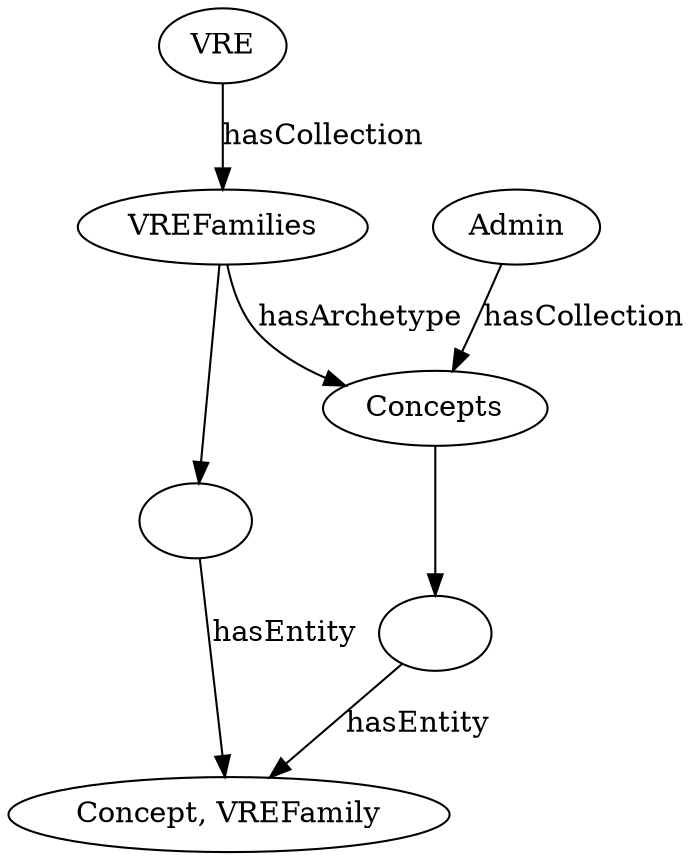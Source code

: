 digraph graphname{
	V [label="VRE"]
	AV [label="Admin"]
        C [label="VREFamilies"]  
        EN [label=""]
	ARCH [label="Concepts"]
	ARCH_EN [label=""]
	E [label="Concept, VREFamily"]	
        V->C [label="hasCollection"]
	C->ARCH [label="hasArchetype"]
	AV->ARCH [label="hasCollection"]
	C->EN
	ARCH->ARCH_EN
	EN->E[label="hasEntity"]
	ARCH_EN->E[label="hasEntity"]
}
